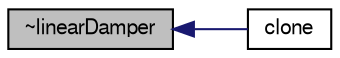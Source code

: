 digraph "~linearDamper"
{
  bgcolor="transparent";
  edge [fontname="FreeSans",fontsize="10",labelfontname="FreeSans",labelfontsize="10"];
  node [fontname="FreeSans",fontsize="10",shape=record];
  rankdir="LR";
  Node15 [label="~linearDamper",height=0.2,width=0.4,color="black", fillcolor="grey75", style="filled", fontcolor="black"];
  Node15 -> Node16 [dir="back",color="midnightblue",fontsize="10",style="solid",fontname="FreeSans"];
  Node16 [label="clone",height=0.2,width=0.4,color="black",URL="$a29506.html#a809dd252f418cd6f26f8adae02ee8bd0",tooltip="Construct and return a clone. "];
}
